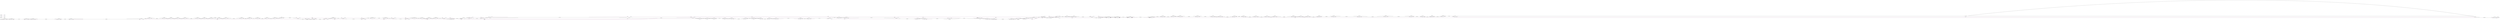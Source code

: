 digraph REFERENCE {
	graph [rankdir=LR splines=spline]
	node [color=black fillcolor=grey fixedsize=true shape=cds]
	edge [arrowhead=vee arrowsize=0.5 color=black penwidth=2]
	"156REF" [label="chrI 156 REF" width=1.2]
	"156REF" -> "157REF"
	"157REF" [label="chrI 157 REF" width=1.2]
	"157REF" -> "167REF"
	"167REF" [label="chrI 167 REF" width=1.2]
	"167REF" -> "168REF"
	"168REF" [label="chrI 168 REF" width=1.2]
	"168REF" -> "176REF"
	"176REF" [label="chrI 176 REF" width=7.2]
	"176REF" -> "177REF"
	"177REF" [label="chrI 177 REF" width=1.2]
	"177REF" -> "249REF"
	"249REF" [label="chrI 249 REF" width=1.2]
	"249REF" -> "250REF"
	"250REF" [label="chrI 250 REF" width=1.2]
	"250REF" -> "261REF"
	"261REF" [label="chrI 261 REF" width=15.8]
	"261REF" -> "262REF"
	"262REF" [label="chrI 262 REF" width=1.2]
	"262REF" -> "420REF"
	"420REF" [label="chrI 420 REF" width=5.4]
	"420REF" -> "421REF"
	"421REF" [label="chrI 421 REF" width=1.2]
	"421REF" -> "475REF"
	"475REF" [label="chrI 475 REF" width=3.2]
	"475REF" -> "476REF"
	"476REF" [label="chrI 476 REF" width=1.2]
	"476REF" -> "508REF"
	"508REF" [label="chrI 508 REF" width=2.0]
	"508REF" -> "509REF"
	"509REF" [label="chrI 509 REF" width=1.2]
	"509REF" -> "529REF"
	"529REF" [label="chrI 529 REF" width=7.3]
	"529REF" -> "530REF"
	"530REF" [label="chrI 530 REF" width=1.2]
	"530REF" -> "603REF"
	"603REF" [label="chrI 603 REF" width=1.2]
	"603REF" -> "604REF"
	"604REF" [label="chrI 604 REF" width=1.2]
	"604REF" -> "609REF"
	"609REF" [label="chrI 609 REF" width=1.2]
	"609REF" -> "610REF"
	"610REF" [label="chrI 610 REF" width=1.2]
	"610REF" -> "617REF"
	"617REF" [label="chrI 617 REF" width=1.5]
	"617REF" -> "618REF"
	"618REF" [label="chrI 618 REF" width=1.2]
	"618REF" -> "633REF"
	"633REF" [label="chrI 633 REF" width=5.8]
	"633REF" -> "634REF"
	"634REF" [label="chrI 634 REF" width=1.2]
	"634REF" -> "692REF"
	"692REF" [label="chrI 692 REF" width=1.2]
	"692REF" -> "693REF"
	"693REF" [label="chrI 693 REF" width=1.2]
	"693REF" -> "700REF"
	"700REF" [label="chrI 700 REF" width=1.2]
	"700REF" -> "701REF"
	"701REF" [label="chrI 701 REF" width=1.2]
	"701REF" -> "708REF"
	"708REF" [label="chrI 708 REF" width=2.0]
	"708REF" -> "709REF"
	"709REF" [label="chrI 709 REF" width=1.2]
	"709REF" -> "729REF"
	"729REF" [label="chrI 729 REF" width=1.2]
	"729REF" -> "730REF"
	"730REF" [label="chrI 730 REF" width=1.2]
	"730REF" -> "742REF"
	"742REF" [label="chrI 742 REF" width=8.2]
	"742REF" -> "743REF"
	"743REF" [label="chrI 743 REF" width=1.2]
	"743REF" -> "825REF"
	"825REF" [label="chrI 825 REF" width=2.1]
	"825REF" -> "826REF"
	"826REF" [label="chrI 826 REF" width=1.2]
	"826REF" -> "847REF"
	"847REF" [label="chrI 847 REF" width=2.2]
	"847REF" -> "848REF"
	"848REF" [label="chrI 848 REF" width=1.2]
	"848REF" -> "870REF"
	"870REF" [label="chrI 870 REF" width=3.2]
	"870REF" -> "871REF"
	"871REF" [label="chrI 871 REF" width=1.2]
	"871REF" -> "903REF"
	"903REF" [label="chrI 903 REF" width=2.0]
	"903REF" -> "904REF"
	"904REF" [label="chrI 904 REF" width=1.2]
	"904REF" -> "924REF"
	"924REF" [label="chrI 924 REF" width=1.2]
	"924REF" -> "925REF"
	"925REF" [label="chrI 925 REF" width=1.2]
	"925REF" -> "936REF"
	"936REF" [label="chrI 936 REF" width=4.2]
	"936REF" -> "937REF"
	"937REF" [label="chrI 937 REF" width=1.2]
	"937REF" -> "979REF"
	"979REF" [label="chrI 979 REF" width=2.7]
	"979REF" -> "980REF"
	"980REF" [label="chrI 980 REF" width=1.2]
	"980REF" -> "1007REF"
	"1007REF" [label="chrI 1007 REF" width=1.2]
	"1007REF" -> "1008REF"
	"1008REF" [label="chrI 1008 REF" width=1.2]
	"1008REF" -> "1012REF"
	"1012REF" [label="chrI 1012 REF" width=1.2]
	"1012REF" -> "1013REF"
	"1013REF" [label="chrI 1013 REF" width=1.2]
	"1013REF" -> "1024REF"
	"1024REF" [label="chrI 1024 REF" width=1.2]
	"1024REF" -> "1025REF"
	"1025REF" [label="chrI 1025 REF" width=1.2]
	"1025REF" -> "1034REF"
	"1034REF" [label="chrI 1034 REF" width=2.9]
	"1034REF" -> "1035REF"
	"1035REF" [label="chrI 1035 REF" width=1.2]
	"1035REF" -> "1064REF"
	"1064REF" [label="chrI 1064 REF" width=1.2]
	"1064REF" -> "1065REF"
	"1065REF" [label="chrI 1065 REF" width=1.2]
	"1065REF" -> "1073REF"
	"1073REF" [label="chrI 1073 REF" width=2.6]
	"1073REF" -> "1074REF"
	"1074REF" [label="chrI 1074 REF" width=1.2]
	"1074REF" -> "1100REF"
	"1100REF" [label="chrI 1100 REF" width=6.2]
	"1100REF" -> "1101REF"
	"1101REF" [label="chrI 1101 REF" width=1.2]
	"1101REF" -> "1163REF"
	"1163REF" [label="chrI 1163 REF" width=1.4]
	"1163REF" -> "1164REF"
	"1164REF" [label="chrI 1164 REF" width=1.2]
	"1164REF" -> "1178REF"
	"1178REF" [label="chrI 1178 REF" width=1.2]
	"1178REF" -> "1179REF"
	"1179REF" [label="chrI 1179 REF" width=1.2]
	"1179REF" -> "1183REF"
	"1183REF" [label="chrI 1183 REF" width=1.2]
	"1183REF" -> "1184REF"
	"1184REF" [label="chrI 1184 REF" width=1.2]
	"1184REF" -> "1196REF"
	"1196REF" [label="chrI 1196 REF" width=1.9]
	"1196REF" -> "1197REF"
	"1197REF" [label="chrI 1197 REF" width=1.2]
	"1197REF" -> "1216REF"
	"1216REF" [label="chrI 1216 REF" width=1.2]
	"1216REF" -> "1217REF"
	"1217REF" [label="chrI 1217 REF" width=1.2]
	"1217REF" -> "1229REF"
	"1229REF" [label="chrI 1229 REF" width=1.2]
	"1229REF" -> "1230REF"
	"1230REF" [label="chrI 1230 REF" width=1.2]
	"1230REF" -> "1237REF"
	"1237REF" [label="chrI 1237 REF" width=1.2]
	"1237REF" -> "1238REF"
	"1238REF" [label="chrI 1238 REF" width=1.2]
	"1238REF" -> "1244REF"
	"1244REF" [label="chrI 1244 REF" width=1.7]
	"1244REF" -> "1245REF"
	"1245REF" [label="chrI 1245 REF" width=1.2]
	"1245REF" -> "1262REF"
	"1262REF" [label="chrI 1262 REF" width=1.2]
	"1262REF" -> "1263REF"
	"1263REF" [label="chrI 1263 REF" width=1.2]
	"1263REF" -> "1274REF"
	"1274REF" [label="chrI 1274 REF" width=1.2]
	"1274REF" -> "1275REF"
	"1275REF" [label="chrI 1275 REF" width=1.2]
	"1275REF" -> "1278REF"
	"1278REF" [label="chrI 1278 REF" width=1.2]
	"1278REF" -> "1279REF"
	"1279REF" [label="chrI 1279 REF" width=1.2]
	"1279REF" -> "1283REF"
	"1283REF" [label="chrI 1283 REF" width=1.6]
	"1283REF" -> "1284REF"
	"1284REF" [label="chrI 1284 REF" width=1.2]
	"1284REF" -> "1300REF"
	"1300REF" [label="chrI 1300 REF" width=1.2]
	"1300REF" -> "1301REF"
	"1301REF" [label="chrI 1301 REF" width=1.2]
	"1301REF" -> "1302REF"
	"1302REF" [label="chrI 1302 REF" width=2.5]
	"1302REF" -> "1303REF"
	"1303REF" [label="chrI 1303 REF" width=1.2]
	"1303REF" -> "1328REF"
	"1328REF" [label="chrI 1328 REF" width=1.2]
	"1328REF" -> "1329REF"
	"1329REF" [label="chrI 1329 REF" width=1.2]
	"1329REF" -> "1333REF"
	"1333REF" [label="chrI 1333 REF" width=1.7]
	"1333REF" -> "1334REF"
	"1334REF" [label="chrI 1334 REF" width=1.2]
	"1334REF" -> "1351REF"
	"1351REF" [label="chrI 1351 REF" width=1.2]
	"1351REF" -> "1352REF"
	"1352REF" [label="chrI 1352 REF" width=1.2]
	"1352REF" -> "1363REF"
	"1363REF" [label="chrI 1363 REF" width=4.3]
	"1363REF" -> "1364REF"
	"1364REF" [label="chrI 1364 REF" width=1.2]
	"1364REF" -> "1407REF"
	"1407REF" [label="chrI 1407 REF" width=1.2]
	"1407REF" -> "1408REF"
	"1408REF" [label="chrI 1408 REF" width=1.2]
	"1408REF" -> "1413REF"
	"1413REF" [label="chrI 1413 REF" width=6.8]
	"1413REF" -> "1414REF"
	"1414REF" [label="chrI 1414 REF" width=1.2]
	"1414REF" -> "1482REF"
	"1482REF" [label="chrI 1482 REF" width=2.2]
	"1482REF" -> "1483REF"
	"1483REF" [label="chrI 1483 REF" width=1.2]
	"1483REF" -> "1505REF"
	"1505REF" [label="chrI 1505 REF" width=1.2]
	"1505REF" -> "1506REF"
	"1506REF" [label="chrI 1506 REF" width=1.2]
	"1506REF" -> "1517REF"
	"1517REF" [label="chrI 1517 REF" width=2.8]
	"1517REF" -> "1518REF"
	"1518REF" [label="chrI 1518 REF" width=1.2]
	"1518REF" -> "1546REF"
	"1546REF" [label="chrI 1546 REF" width=1.2]
	"1546REF" -> "1547REF"
	"1547REF" [label="chrI 1547 REF" width=1.2]
	"1547REF" -> "1557REF"
	"1557REF" [label="chrI 1557 REF" width=14.8]
	"1557REF" -> "1558REF"
	"1558REF" [label="chrI 1558 REF" width=1.2]
	"1558REF" -> "1706REF"
	"1706REF" [label="chrI 1706 REF" width=2.5]
	"1706REF" -> "1707REF"
	"1707REF" [label="chrI 1707 REF" width=1.2]
	"1707REF" -> "1732REF"
	"1732REF" [label="chrI 1732 REF" width=1.9]
	"1732REF" -> "1733REF"
	"1733REF" [label="chrI 1733 REF" width=1.2]
	"1733REF" -> "1752REF"
	"1752REF" [label="chrI 1752 REF" width=2.8]
	"1752REF" -> "1753REF"
	"1753REF" [label="chrI 1753 REF" width=1.2]
	"1753REF" -> "1781REF"
	"1781REF" [label="chrI 1781 REF" width=1.6]
	"1781REF" -> "1782REF"
	"1782REF" [label="chrI 1782 REF" width=1.2]
	"1782REF" -> "1798REF"
	"1798REF" [label="chrI 1798 REF" width=5.5]
	"1798REF" -> "1799REF"
	"1799REF" [label="chrI 1799 REF" width=1.2]
	"1799REF" -> "1854REF"
	"1854REF" [label="chrI 1854 REF" width=12.2]
	"1854REF" -> "1855REF"
	"1855REF" [label="chrI 1855 REF" width=1.2]
	"1855REF" -> "1977REF"
	"1977REF" [label="chrI 1977 REF" width=1.4]
	"1977REF" -> "1978REF"
	"1978REF" [label="chrI 1978 REF" width=1.2]
	"1978REF" -> "1992REF"
	"1992REF" [label="chrI 1992 REF" width=15.2]
	"1992REF" -> "1993REF"
	"1993REF" [label="chrI 1993 REF" width=1.2]
	"1993REF" -> "2145REF"
	"2145REF" [label="chrI 2145 REF" width=6.0]
	"2145REF" -> "2146REF"
	"2146REF" [label="chrI 2146 REF" width=1.2]
	"2146REF" -> "2206REF"
	"2206REF" [label="chrI 2206 REF" width=1.6]
	"2206REF" -> "2207REF"
	"2207REF" [label="chrI 2207 REF" width=1.2]
	"2207REF" -> "2223REF"
	"2223REF" [label="chrI 2223 REF" width=1.2]
	"2223REF" -> "2224REF"
	"2224REF" [label="chrI 2224 REF" width=1.2]
	"2224REF" -> "2227REF"
	"2227REF" [label="chrI 2227 REF" width=9.4]
	"2227REF" -> "2228REF"
	"2228REF" [label="chrI 2228 REF" width=1.2]
	"2228REF" -> "2322REF"
	"2322REF" [label="chrI 2322 REF" width=1.2]
	"2322REF" -> "2323REF"
	"2323REF" [label="chrI 2323 REF" width=1.2]
	"2323REF" -> "2330REF"
	"2330REF" [label="chrI 2330 REF" width=1.2]
	"2330REF" -> "2331REF"
	"2331REF" [label="chrI 2331 REF" width=1.2]
	"2331REF" -> "2335REF"
	"2335REF" [label="chrI 2335 REF" width=1.2]
	"2335REF" -> "2336REF"
	"2336REF" [label="chrI 2336 REF" width=1.2]
	"2336REF" -> "2339REF"
	"2339REF" [label="chrI 2339 REF" width=1.2]
	"2339REF" -> "2340REF"
	"2340REF" [label="chrI 2340 REF" width=1.2]
	"2340REF" -> "2352REF"
	"2352REF" [label="chrI 2352 REF" width=1.7]
	"2352REF" -> "2353REF"
	"2353REF" [label="chrI 2353 REF" width=1.2]
	"2353REF" -> "2370REF"
	"2370REF" [label="chrI 2370 REF" width=1.2]
	"2370REF" -> "2371REF"
	"2371REF" [label="chrI 2371 REF" width=1.2]
	"2371REF" -> "2376REF"
	"2376REF" [label="chrI 2376 REF" width=2.8]
	"2376REF" -> "2377REF"
	"2377REF" [label="chrI 2377 REF" width=1.2]
	"2377REF" -> "2405REF"
	"2405REF" [label="chrI 2405 REF" width=1.2]
	"2405REF" -> "2406REF"
	"2406REF" [label="chrI 2406 REF" width=1.2]
	"2406REF" -> "2412REF"
	"2412REF" [label="chrI 2412 REF" width=7.4]
	"2412REF" -> "2413REF"
	"2413REF" [label="chrI 2413 REF" width=1.2]
	"2413REF" -> "2487REF"
	"2487REF" [label="chrI 2487 REF" width=2.3]
	"2487REF" -> "2488REF"
	"2488REF" [label="chrI 2488 REF" width=1.2]
	"2488REF" -> "2511REF"
	"2511REF" [label="chrI 2511 REF" width=1.2]
	"2511REF" -> "2512REF"
	"2512REF" [label="chrI 2512 REF" width=1.2]
	"2512REF" -> "2523REF"
	"2523REF" [label="chrI 2523 REF" width=1.7]
	"2523REF" -> "2524REF"
	"2524REF" [label="chrI 2524 REF" width=1.2]
	"2524REF" -> "2541REF"
	"2541REF" [label="chrI 2541 REF" width=4.5]
	"2541REF" -> "2542REF"
	"2542REF" [label="chrI 2542 REF" width=1.2]
	"2542REF" -> "2587REF"
	"2587REF" [label="chrI 2587 REF" width=11.7]
	"2587REF" -> "2588REF"
	"2588REF" [label="chrI 2588 REF" width=1.2]
	"2588REF" -> "2705REF"
	"2705REF" [label="chrI 2705 REF" width=4.1]
	"2705REF" -> "2706REF"
	"2706REF" [label="chrI 2706 REF" width=1.2]
	"2706REF" -> "2747REF"
	"2747REF" [label="chrI 2747 REF" width=4.1]
	"2747REF" -> "2748REF"
	"2748REF" [label="chrI 2748 REF" width=1.2]
	"2748REF" -> "2789REF"
	"2789REF" [label="chrI 2789 REF" width=1.2]
	"2789REF" -> "2790REF"
	"2790REF" [label="chrI 2790 REF" width=1.2]
	"2790REF" -> "2796REF"
	"2796REF" [label="chrI 2796 REF" width=9.3]
	"2796REF" -> "2797REF"
	"2797REF" [label="chrI 2797 REF" width=1.2]
	"2797REF" -> "2890REF"
	"2890REF" [label="chrI 2890 REF" width=7.8]
	"2890REF" -> "2891REF"
	"2891REF" [label="chrI 2891 REF" width=1.2]
	"2891REF" -> "2969REF"
	"2969REF" [label="chrI 2969 REF" width=1.6]
	"2969REF" -> "2970REF"
	"2970REF" [label="chrI 2970 REF" width=1.2]
	"2970REF" -> "2986REF"
	"2986REF" [label="chrI 2986 REF" width=6.8]
	"2986REF" -> "2987REF"
	"2987REF" [label="chrI 2987 REF" width=1.2]
	"2987REF" -> "3055REF"
	"3055REF" [label="chrI 3055 REF" width=3.0]
	"3055REF" -> "3056REF"
	"3056REF" [label="chrI 3056 REF" width=1.2]
	"3056REF" -> "3086REF"
	"3086REF" [label="chrI 3086 REF" width=5.3]
	"3086REF" -> "3087REF"
	"3087REF" [label="chrI 3087 REF" width=1.2]
	"3087REF" -> "3140REF"
	"3140REF" [label="chrI 3140 REF" width=4.5]
	"3140REF" -> "3141REF"
	"3141REF" [label="chrI 3141 REF" width=1.2]
	"3141REF" -> "3186REF"
	"3186REF" [label="chrI 3186 REF" width=1.9]
	"3186REF" -> "3187REF"
	"3187REF" [label="chrI 3187 REF" width=1.2]
	"3187REF" -> "3206REF"
	"3206REF" [label="chrI 3206 REF" width=10.3]
	"3206REF" -> "3207REF"
	"3207REF" [label="chrI 3207 REF" width=1.2]
	"3207REF" -> "3310REF"
	"3310REF" [label="chrI 3310 REF" width=1.6]
	"3310REF" -> "3311REF"
	"3311REF" [label="chrI 3311 REF" width=1.2]
	"3311REF" -> "3327REF"
	"3327REF" [label="chrI 3327 REF" width=1.3]
	"3327REF" -> "3328REF"
	"3328REF" [label="chrI 3328 REF" width=1.2]
	"3328REF" -> "3341REF"
	"3341REF" [label="chrI 3341 REF" width=4.6]
	"3341REF" -> "3342REF"
	"3342REF" [label="chrI 3342 REF" width=1.2]
	"3342REF" -> "3388REF"
	"3388REF" [label="chrI 3388 REF" width=7.2]
	"3388REF" -> "3389REF"
	"3389REF" [label="chrI 3389 REF" width=1.2]
	"3389REF" -> "3461REF"
	"3461REF" [label="chrI 3461 REF" width=15.7]
	"3461REF" -> "3462REF"
	"3462REF" [label="chrI 3462 REF" width=1.2]
	"3462REF" -> "3619REF"
	"3619REF" [label="chrI 3619 REF" width=16.4]
	"3619REF" -> "3620REF"
	"3620REF" [label="chrI 3620 REF" width=1.2]
	"3620REF" -> "3784REF"
	"3784REF" [label="chrI 3784 REF" width=15.6]
	"3784REF" -> "3785REF"
	"3785REF" [label="chrI 3785 REF" width=1.2]
	"3785REF" -> "3941REF"
	"3941REF" [label="chrI 3941 REF" width=4.7]
	"3941REF" -> "3942REF"
	"3942REF" [label="chrI 3942 REF" width=1.2]
	"3942REF" -> "3989REF"
	"3989REF" [label="chrI 3989 REF" width=3.1]
	"3989REF" -> "3990REF"
	"3990REF" [label="chrI 3990 REF" width=1.2]
	"3990REF" -> "4021REF"
	"4021REF" [label="chrI 4021 REF" width=4.4]
	"4021REF" -> "4022REF"
	"4022REF" [label="chrI 4022 REF" width=1.2]
	"4022REF" -> "4066REF"
	"4066REF" [label="chrI 4066 REF" width=5.2]
	"4066REF" -> "4067REF"
	"4067REF" [label="chrI 4067 REF" width=1.2]
	"4067REF" -> "4119REF"
	"4119REF" [label="chrI 4119 REF" width=787.6]
	"4119REF" -> "4120REF"
	"4120REF" [label="chrI 4120 REF" width=1.2]
	"4120REF" -> "11996REF"
	"11996REF" [label="chrI 11996 REF" width=12.1]
	"11996REF" -> "11997REF"
	"11997REF" [label="chrI 11997 REF" width=1.2]
	"11997REF" -> "12118REF"
	"12118REF" [label="chrI 12118 REF"]
	"12119REF" [label="chrI 12119 REF"]
	"12118REF" -> "12119REF"
	REF [label=Reference width=1.6]
	REF_ [label=Path]
	REF -> REF_
	subgraph j11small {
		node [color="#7baac4" fillcolor="#2d6686" shape=cds]
		edge [arrowhead=vee arrowsize=0.5 color="#b78daf" penwidth=4]
		"1274REF" [label="chrI 1274 REF" width=1.2]
		"1274REF" -> "1275G" [label=j11small]
		"1275G" [label="chrI 1275 G" width=1.2]
		"1275G" -> "1283REF" [label=j11small]
		"1283REF" [label="chrI 1283 REF" width=1.6]
		"1283REF" -> "1284C" [label=j11small]
		"1284C" [label="chrI 1284 C" width=1.2]
		"1284C" -> "1300REF" [label=j11small]
		"1300REF" [label="chrI 1300 REF" width=103.8]
		"1300REF" -> "1301A" [label=j11small]
		"1301A" [label="chrI 1301 A" width=1.2]
		"1301A" -> "2339REF" [label=j11small]
		"2339REF" [label="chrI 2339 REF"]
		"2340C" [label="chrI 2340 C"]
		"2339REF" -> "2340C"
		j11small [label=j11small]
		j11small_ [label=Path]
		j11small -> j11small_
	}
	subgraph mf1small {
		node [color="#7baac4" fillcolor="#2d6686" shape=cds]
		edge [arrowhead=vee arrowsize=0.5 color="#b78daf" penwidth=4]
		"508REF" [label="chrI 508 REF" width=2.0]
		"508REF" -> "509A" [label=mf1small]
		"509A" [label="chrI 509 A" width=1.2]
		"509A" -> "529REF" [label=mf1small]
		"529REF" [label="chrI 529 REF" width=7.3]
		"529REF" -> "530G" [label=mf1small]
		"530G" [label="chrI 530 G" width=1.2]
		"530G" -> "603REF" [label=mf1small]
		"603REF" [label="chrI 603 REF" width=1.2]
		"603REF" -> "604T" [label=mf1small]
		"604T" [label="chrI 604 T" width=1.2]
		"604T" -> "609REF" [label=mf1small]
		"609REF" [label="chrI 609 REF" width=1.2]
		"609REF" -> "610A" [label=mf1small]
		"610A" [label="chrI 610 A" width=1.2]
		"610A" -> "617REF" [label=mf1small]
		"617REF" [label="chrI 617 REF" width=1.5]
		"617REF" -> "618C" [label=mf1small]
		"618C" [label="chrI 618 C" width=1.2]
		"618C" -> "633REF" [label=mf1small]
		"633REF" [label="chrI 633 REF" width=5.8]
		"633REF" -> "634T" [label=mf1small]
		"634T" [label="chrI 634 T" width=1.2]
		"634T" -> "692REF" [label=mf1small]
		"692REF" [label="chrI 692 REF" width=1.2]
		"692REF" -> "693A" [label=mf1small]
		"693A" [label="chrI 693 A" width=1.2]
		"693A" -> "700REF" [label=mf1small]
		"700REF" [label="chrI 700 REF" width=1.2]
		"700REF" -> "701AAT" [label=mf1small]
		"701AAT" [label="chrI 701 AAT" width=1.2]
		"701AAT" -> "708G" [label=mf1small]
		"708G" [label="chrI 708 G" width=2.0]
		"708G" -> "709C" [label=mf1small]
		"709C" [label="chrI 709 C" width=1.2]
		"709C" -> "729REF" [label=mf1small]
		"729REF" [label="chrI 729 REF" width=1.2]
		"729REF" -> "730T" [label=mf1small]
		"730T" [label="chrI 730 T" width=1.2]
		"730T" -> "742REF" [label=mf1small]
		"742REF" [label="chrI 742 REF" width=8.2]
		"742REF" -> "743T" [label=mf1small]
		"743T" [label="chrI 743 T" width=1.2]
		"743T" -> "825REF" [label=mf1small]
		"825REF" [label="chrI 825 REF" width=2.1]
		"825REF" -> "826C" [label=mf1small]
		"826C" [label="chrI 826 C" width=1.2]
		"826C" -> "847REF" [label=mf1small]
		"847REF" [label="chrI 847 REF" width=2.2]
		"847REF" -> "848T" [label=mf1small]
		"848T" [label="chrI 848 T" width=1.2]
		"848T" -> "870REF" [label=mf1small]
		"870REF" [label="chrI 870 REF" width=3.2]
		"870REF" -> "871C" [label=mf1small]
		"871C" [label="chrI 871 C" width=1.2]
		"871C" -> "903REF" [label=mf1small]
		"903REF" [label="chrI 903 REF" width=2.0]
		"903REF" -> "904A" [label=mf1small]
		"904A" [label="chrI 904 A" width=1.2]
		"904A" -> "924REF" [label=mf1small]
		"924REF" [label="chrI 924 REF" width=1.2]
		"924REF" -> "925C" [label=mf1small]
		"925C" [label="chrI 925 C" width=1.2]
		"925C" -> "936REF" [label=mf1small]
		"936REF" [label="chrI 936 REF" width=8.7]
		"936REF" -> "937T" [label=mf1small]
		"937T" [label="chrI 937 T" width=1.2]
		"937T" -> "1024REF" [label=mf1small]
		"1024REF" [label="chrI 1024 REF" width=1.2]
		"1024REF" -> "1025T" [label=mf1small]
		"1025T" [label="chrI 1025 T" width=1.2]
		"1025T" -> "1034REF" [label=mf1small]
		"1034REF" [label="chrI 1034 REF" width=3.8]
		"1034REF" -> "1035T" [label=mf1small]
		"1035T" [label="chrI 1035 T" width=1.2]
		"1035T" -> "1073REF" [label=mf1small]
		"1073REF" [label="chrI 1073 REF" width=2.6]
		"1073REF" -> "1074A" [label=mf1small]
		"1074A" [label="chrI 1074 A" width=1.2]
		"1074A" -> "1100REF" [label=mf1small]
		"1100REF" [label="chrI 1100 REF" width=6.2]
		"1100REF" -> "1101A" [label=mf1small]
		"1101A" [label="chrI 1101 A" width=1.2]
		"1101A" -> "1163REF" [label=mf1small]
		"1163REF" [label="chrI 1163 REF" width=1.9]
		"1163REF" -> "1164C" [label=mf1small]
		"1164C" [label="chrI 1164 C" width=1.2]
		"1164C" -> "1183REF" [label=mf1small]
		"1183REF" [label="chrI 1183 REF" width=1.2]
		"1183REF" -> "1184T" [label=mf1small]
		"1184T" [label="chrI 1184 T" width=1.2]
		"1184T" -> "1196REF" [label=mf1small]
		"1196REF" [label="chrI 1196 REF" width=1.9]
		"1196REF" -> "1197T" [label=mf1small]
		"1197T" [label="chrI 1197 T" width=1.2]
		"1197T" -> "1216REF" [label=mf1small]
		"1216REF" [label="chrI 1216 REF" width=1.2]
		"1216REF" -> "1217T" [label=mf1small]
		"1217T" [label="chrI 1217 T" width=1.2]
		"1217T" -> "1229REF" [label=mf1small]
		"1229REF" [label="chrI 1229 REF" width=1.2]
		"1229REF" -> "1230A" [label=mf1small]
		"1230A" [label="chrI 1230 A" width=1.2]
		"1230A" -> "1237REF" [label=mf1small]
		"1237REF" [label="chrI 1237 REF" width=2.4]
		"1237REF" -> "1238T" [label=mf1small]
		"1238T" [label="chrI 1238 T" width=1.2]
		"1238T" -> "1262REF" [label=mf1small]
		"1262REF" [label="chrI 1262 REF" width=1.5]
		"1262REF" -> "1263T" [label=mf1small]
		"1263T" [label="chrI 1263 T" width=1.2]
		"1263T" -> "1278REF" [label=mf1small]
		"1278REF" [label="chrI 1278 REF" width=4.9]
		"1278REF" -> "1279T" [label=mf1small]
		"1279T" [label="chrI 1279 T" width=1.2]
		"1279T" -> "1328REF" [label=mf1small]
		"1328REF" [label="chrI 1328 REF" width=1.2]
		"1328REF" -> "1329A" [label=mf1small]
		"1329A" [label="chrI 1329 A" width=1.2]
		"1329A" -> "1333REF" [label=mf1small]
		"1333REF" [label="chrI 1333 REF" width=1.7]
		"1333REF" -> "1334T" [label=mf1small]
		"1334T" [label="chrI 1334 T" width=1.2]
		"1334T" -> "1351REF" [label=mf1small]
		"1351REF" [label="chrI 1351 REF" width=1.2]
		"1351REF" -> "1352G" [label=mf1small]
		"1352G" [label="chrI 1352 G" width=1.2]
		"1352G" -> "1363REF" [label=mf1small]
		"1363REF" [label="chrI 1363 REF" width=4.3]
		"1363REF" -> "1364C" [label=mf1small]
		"1364C" [label="chrI 1364 C" width=1.2]
		"1364C" -> "1407REF" [label=mf1small]
		"1407REF" [label="chrI 1407 REF" width=1.2]
		"1407REF" -> "1408T" [label=mf1small]
		"1408T" [label="chrI 1408 T" width=1.2]
		"1408T" -> "1413REF" [label=mf1small]
		"1413REF" [label="chrI 1413 REF" width=6.8]
		"1413REF" -> "1414A" [label=mf1small]
		"1414A" [label="chrI 1414 A" width=1.2]
		"1414A" -> "1482REF" [label=mf1small]
		"1482REF" [label="chrI 1482 REF" width=2.2]
		"1482REF" -> "1483A" [label=mf1small]
		"1483A" [label="chrI 1483 A" width=1.2]
		"1483A" -> "1505REF" [label=mf1small]
		"1505REF" [label="chrI 1505 REF" width=1.2]
		"1505REF" -> "1506G" [label=mf1small]
		"1506G" [label="chrI 1506 G" width=1.2]
		"1506G" -> "1517REF" [label=mf1small]
		"1517REF" [label="chrI 1517 REF" width=2.8]
		"1517REF" -> "1518C" [label=mf1small]
		"1518C" [label="chrI 1518 C" width=1.2]
		"1518C" -> "1546REF" [label=mf1small]
		"1546REF" [label="chrI 1546 REF" width=1.2]
		"1546REF" -> "1547A" [label=mf1small]
		"1547A" [label="chrI 1547 A" width=1.2]
		"1547A" -> "1557REF" [label=mf1small]
		"1557REF" [label="chrI 1557 REF" width=14.8]
		"1557REF" -> "1558A" [label=mf1small]
		"1558A" [label="chrI 1558 A" width=1.2]
		"1558A" -> "1706REF" [label=mf1small]
		"1706REF" [label="chrI 1706 REF" width=2.5]
		"1706REF" -> "1707G" [label=mf1small]
		"1707G" [label="chrI 1707 G" width=1.2]
		"1707G" -> "1732REF" [label=mf1small]
		"1732REF" [label="chrI 1732 REF" width=12.1]
		"1732REF" -> "1733A" [label=mf1small]
		"1733A" [label="chrI 1733 A" width=1.2]
		"1733A" -> "1854REF" [label=mf1small]
		"1854REF" [label="chrI 1854 REF" width=12.2]
		"1854REF" -> "1855A" [label=mf1small]
		"1855A" [label="chrI 1855 A" width=1.2]
		"1855A" -> "1977REF" [label=mf1small]
		"1977REF" [label="chrI 1977 REF" width=1.4]
		"1977REF" -> "1978A" [label=mf1small]
		"1978A" [label="chrI 1978 A" width=1.2]
		"1978A" -> "1992REF" [label=mf1small]
		"1992REF" [label="chrI 1992 REF" width=15.2]
		"1992REF" -> "1993C" [label=mf1small]
		"1993C" [label="chrI 1993 C" width=1.2]
		"1993C" -> "2145REF" [label=mf1small]
		"2145REF" [label="chrI 2145 REF" width=6.0]
		"2145REF" -> "2146A" [label=mf1small]
		"2146A" [label="chrI 2146 A" width=1.2]
		"2146A" -> "2206REF" [label=mf1small]
		"2206REF" [label="chrI 2206 REF" width=1.6]
		"2206REF" -> "2207G" [label=mf1small]
		"2207G" [label="chrI 2207 G" width=1.2]
		"2207G" -> "2223REF" [label=mf1small]
		"2223REF" [label="chrI 2223 REF" width=1.2]
		"2223REF" -> "2224AC" [label=mf1small]
		"2224AC" [label="chrI 2224 AC" width=1.2]
		"2224AC" -> "2227REF" [label=mf1small]
		"2227REF" [label="chrI 2227 REF" width=9.4]
		"2227REF" -> "2228G" [label=mf1small]
		"2228G" [label="chrI 2228 G" width=1.2]
		"2228G" -> "2322REF" [label=mf1small]
		"2322REF" [label="chrI 2322 REF" width=1.2]
		"2322REF" -> "2323T" [label=mf1small]
		"2323T" [label="chrI 2323 T" width=1.2]
		"2323T" -> "2330REF" [label=mf1small]
		"2330REF" [label="chrI 2330 REF" width=1.2]
		"2330REF" -> "2331C" [label=mf1small]
		"2331C" [label="chrI 2331 C" width=1.2]
		"2331C" -> "2335REF" [label=mf1small]
		"2335REF" [label="chrI 2335 REF" width=1.6]
		"2335REF" -> "2336TCTCC" [label=mf1small]
		"2336TCTCC" [label="chrI 2336 TCTCC" width=1.2]
		"2336TCTCC" -> "2352REF" [label=mf1small]
		"2352REF" [label="chrI 2352 REF" width=1.7]
		"2352REF" -> "2353C" [label=mf1small]
		"2353C" [label="chrI 2353 C" width=1.2]
		"2353C" -> "2370REF" [label=mf1small]
		"2370REF" [label="chrI 2370 REF" width=11.6]
		"2370REF" -> "2371A" [label=mf1small]
		"2371A" [label="chrI 2371 A" width=1.2]
		"2371A" -> "2487REF" [label=mf1small]
		"2487REF" [label="chrI 2487 REF" width=2.3]
		"2487REF" -> "2488A" [label=mf1small]
		"2488A" [label="chrI 2488 A" width=1.2]
		"2488A" -> "2511REF" [label=mf1small]
		"2511REF" [label="chrI 2511 REF" width=1.2]
		"2511REF" -> "2512G" [label=mf1small]
		"2512G" [label="chrI 2512 G" width=1.2]
		"2512G" -> "2523REF" [label=mf1small]
		"2523REF" [label="chrI 2523 REF" width=1.7]
		"2523REF" -> "2524C" [label=mf1small]
		"2524C" [label="chrI 2524 C" width=1.2]
		"2524C" -> "2541REF" [label=mf1small]
		"2541REF" [label="chrI 2541 REF" width=4.5]
		"2541REF" -> "2542G" [label=mf1small]
		"2542G" [label="chrI 2542 G" width=1.2]
		"2542G" -> "2587REF" [label=mf1small]
		"2587REF" [label="chrI 2587 REF" width=940.8]
		"2587REF" -> "2588T" [label=mf1small]
		"2588T" [label="chrI 2588 T" width=1.2]
		"2588T" -> "11996REF" [label=mf1small]
		"11996REF" [label="chrI 11996 REF" width=12.1]
		"11996REF" -> "11997A" [label=mf1small]
		"11997A" [label="chrI 11997 A" width=1.2]
		"11997A" -> "12118T" [label=mf1small]
		"12118T" [label="chrI 12118 T"]
		"12119REF" [label="chrI 12119 REF"]
		"12118T" -> "12119REF"
		mf1small [label=mf1small]
		mf1small_ [label=Path]
		mf1small -> mf1small_
	}
	subgraph yi38small {
		node [color="#7baac4" fillcolor="#2d6686" shape=cds]
		edge [arrowhead=vee arrowsize=0.5 color="#b78daf" penwidth=4]
		"156REF" [label="chrI 156 REF" width=1.2]
		"156REF" -> "157T" [label=yi38small]
		"157T" [label="chrI 157 T" width=1.2]
		"157T" -> "167REF" [label=yi38small]
		"167REF" [label="chrI 167 REF" width=1.2]
		"167REF" -> "168C" [label=yi38small]
		"168C" [label="chrI 168 C" width=1.2]
		"168C" -> "176REF" [label=yi38small]
		"176REF" [label="chrI 176 REF" width=7.2]
		"176REF" -> "177C" [label=yi38small]
		"177C" [label="chrI 177 C" width=1.2]
		"177C" -> "249REF" [label=yi38small]
		"249REF" [label="chrI 249 REF" width=1.2]
		"249REF" -> "250A" [label=yi38small]
		"250A" [label="chrI 250 A" width=1.2]
		"250A" -> "261REF" [label=yi38small]
		"261REF" [label="chrI 261 REF" width=15.8]
		"261REF" -> "262G" [label=yi38small]
		"262G" [label="chrI 262 G" width=1.2]
		"262G" -> "420REF" [label=yi38small]
		"420REF" [label="chrI 420 REF" width=5.4]
		"420REF" -> "421A" [label=yi38small]
		"421A" [label="chrI 421 A" width=1.2]
		"421A" -> "475REF" [label=yi38small]
		"475REF" [label="chrI 475 REF" width=50.3]
		"475REF" -> "476T" [label=yi38small]
		"476T" [label="chrI 476 T" width=1.2]
		"476T" -> "979REF" [label=yi38small]
		"979REF" [label="chrI 979 REF" width=2.7]
		"979REF" -> "980AC" [label=yi38small]
		"980AC" [label="chrI 980 AC" width=1.2]
		"980AC" -> "1007REF" [label=yi38small]
		"1007REF" [label="chrI 1007 REF" width=1.2]
		"1007REF" -> "1008GTATC" [label=yi38small]
		"1008GTATC" [label="chrI 1008 GTATC" width=1.2]
		"1008GTATC" -> "1012REF" [label=yi38small]
		"1012REF" [label="chrI 1012 REF" width=5.1]
		"1012REF" -> "1013C" [label=yi38small]
		"1013C" [label="chrI 1013 C" width=1.2]
		"1013C" -> "1064REF" [label=yi38small]
		"1064REF" [label="chrI 1064 REF" width=11.3]
		"1064REF" -> "1065T" [label=yi38small]
		"1065T" [label="chrI 1065 T" width=1.2]
		"1065T" -> "1178REF" [label=yi38small]
		"1178REF" [label="chrI 1178 REF" width=6.5]
		"1178REF" -> "1179T" [label=yi38small]
		"1179T" [label="chrI 1179 T" width=1.2]
		"1179T" -> "1244REF" [label=yi38small]
		"1244REF" [label="chrI 1244 REF" width=1.7]
		"1244REF" -> "1245A" [label=yi38small]
		"1245A" [label="chrI 1245 A" width=1.2]
		"1245A" -> "1262REF" [label=yi38small]
		"1262REF" [label="chrI 1262 REF" width=3.9]
		"1262REF" -> "1263T" [label="mf1small - yi38small" color=black style=dotted]
		"1263T" [label="chrI 1263 T" width=1.2]
		"1263T" -> "1302REF" [label=yi38small]
		"1302REF" [label="chrI 1302 REF" width=44.9]
		"1302REF" -> "1303T" [label=yi38small]
		"1303T" [label="chrI 1303 T" width=1.2]
		"1303T" -> "1752REF" [label=yi38small]
		"1752REF" [label="chrI 1752 REF" width=2.8]
		"1752REF" -> "1753A" [label=yi38small]
		"1753A" [label="chrI 1753 A" width=1.2]
		"1753A" -> "1781REF" [label=yi38small]
		"1781REF" [label="chrI 1781 REF" width=1.6]
		"1781REF" -> "1782T" [label=yi38small]
		"1782T" [label="chrI 1782 T" width=1.2]
		"1782T" -> "1798REF" [label=yi38small]
		"1798REF" [label="chrI 1798 REF" width=34.6]
		"1798REF" -> "1799A" [label=yi38small]
		"1799A" [label="chrI 1799 A" width=1.2]
		"1799A" -> "2145REF" [label=yi38small]
		"2145REF" [label="chrI 2145 REF" width=18.4]
		"2145REF" -> "2146A" [label="mf1small - yi38small" color=black style=dotted]
		"2146A" [label="chrI 2146 A" width=1.2]
		"2146A" -> "2330REF" [label=yi38small]
		"2330REF" [label="chrI 2330 REF" width=1.2]
		"2330REF" -> "2331C" [label="mf1small - yi38small" color=black style=dotted]
		"2331C" [label="chrI 2331 C" width=1.2]
		"2331C" -> "2339REF" [label=yi38small]
		"2339REF" [label="chrI 2339 REF" width=3.0]
		"2339REF" -> "2340C" [label="j11small - yi38small" color=black style=dotted]
		"2340C" [label="chrI 2340 C" width=1.2]
		"2340C" -> "2370REF" [label=yi38small]
		"2370REF" [label="chrI 2370 REF" width=1.2]
		"2370REF" -> "2371ACTA" [label=yi38small]
		"2371ACTA" [label="chrI 2371 ACTA" width=1.2]
		"2371ACTA" -> "2376REF" [label=yi38small]
		"2376REF" [label="chrI 2376 REF" width=2.8]
		"2376REF" -> "2377A" [label=yi38small]
		"2377A" [label="chrI 2377 A" width=1.2]
		"2377A" -> "2405REF" [label=yi38small]
		"2405REF" [label="chrI 2405 REF" width=1.2]
		"2405REF" -> "2406C" [label=yi38small]
		"2406C" [label="chrI 2406 C" width=1.2]
		"2406C" -> "2412REF" [label=yi38small]
		"2412REF" [label="chrI 2412 REF" width=9.8]
		"2412REF" -> "2413G" [label=yi38small]
		"2413G" [label="chrI 2413 G" width=1.2]
		"2413G" -> "2511REF" [label=yi38small]
		"2511REF" [label="chrI 2511 REF" width=1.2]
		"2511REF" -> "2512G" [label="mf1small - yi38small" color=black style=dotted]
		"2512G" [label="chrI 2512 G" width=1.2]
		"2512G" -> "2523REF" [label=yi38small]
		"2523REF" [label="chrI 2523 REF" width=1.7]
		"2523REF" -> "2524C" [label="mf1small - yi38small" color=black style=dotted]
		"2524C" [label="chrI 2524 C" width=1.2]
		"2524C" -> "2541REF" [label=yi38small]
		"2541REF" [label="chrI 2541 REF" width=4.5]
		"2541REF" -> "2542G" [label="mf1small - yi38small" color=black style=dotted]
		"2542G" [label="chrI 2542 G" width=1.2]
		"2542G" -> "2587REF" [label=yi38small]
		"2587REF" [label="chrI 2587 REF" width=11.7]
		"2587REF" -> "2588T" [label="mf1small - yi38small" color=black style=dotted]
		"2588T" [label="chrI 2588 T" width=1.2]
		"2588T" -> "2705REF" [label=yi38small]
		"2705REF" [label="chrI 2705 REF" width=4.1]
		"2705REF" -> "2706G" [label=yi38small]
		"2706G" [label="chrI 2706 G" width=1.2]
		"2706G" -> "2747REF" [label=yi38small]
		"2747REF" [label="chrI 2747 REF" width=4.1]
		"2747REF" -> "2748T" [label=yi38small]
		"2748T" [label="chrI 2748 T" width=1.2]
		"2748T" -> "2789REF" [label=yi38small]
		"2789REF" [label="chrI 2789 REF" width=1.2]
		"2789REF" -> "2790A" [label=yi38small]
		"2790A" [label="chrI 2790 A" width=1.2]
		"2790A" -> "2796REF" [label=yi38small]
		"2796REF" [label="chrI 2796 REF" width=9.3]
		"2796REF" -> "2797G" [label=yi38small]
		"2797G" [label="chrI 2797 G" width=1.2]
		"2797G" -> "2890REF" [label=yi38small]
		"2890REF" [label="chrI 2890 REF" width=7.8]
		"2890REF" -> "2891T" [label=yi38small]
		"2891T" [label="chrI 2891 T" width=1.2]
		"2891T" -> "2969REF" [label=yi38small]
		"2969REF" [label="chrI 2969 REF" width=1.6]
		"2969REF" -> "2970C" [label=yi38small]
		"2970C" [label="chrI 2970 C" width=1.2]
		"2970C" -> "2986REF" [label=yi38small]
		"2986REF" [label="chrI 2986 REF" width=6.8]
		"2986REF" -> "2987A" [label=yi38small]
		"2987A" [label="chrI 2987 A" width=1.2]
		"2987A" -> "3055REF" [label=yi38small]
		"3055REF" [label="chrI 3055 REF" width=3.0]
		"3055REF" -> "3056A" [label=yi38small]
		"3056A" [label="chrI 3056 A" width=1.2]
		"3056A" -> "3086REF" [label=yi38small]
		"3086REF" [label="chrI 3086 REF" width=5.3]
		"3086REF" -> "3087G" [label=yi38small]
		"3087G" [label="chrI 3087 G" width=1.2]
		"3087G" -> "3140REF" [label=yi38small]
		"3140REF" [label="chrI 3140 REF" width=4.5]
		"3140REF" -> "3141T" [label=yi38small]
		"3141T" [label="chrI 3141 T" width=1.2]
		"3141T" -> "3186REF" [label=yi38small]
		"3186REF" [label="chrI 3186 REF" width=1.9]
		"3186REF" -> "3187C" [label=yi38small]
		"3187C" [label="chrI 3187 C" width=1.2]
		"3187C" -> "3206REF" [label=yi38small]
		"3206REF" [label="chrI 3206 REF" width=10.3]
		"3206REF" -> "3207G" [label=yi38small]
		"3207G" [label="chrI 3207 G" width=1.2]
		"3207G" -> "3310REF" [label=yi38small]
		"3310REF" [label="chrI 3310 REF" width=1.6]
		"3310REF" -> "3311CCC" [label=yi38small]
		"3311CCC" [label="chrI 3311 CCC" width=1.2]
		"3311CCC" -> "3327REF" [label=yi38small]
		"3327REF" [label="chrI 3327 REF" width=1.3]
		"3327REF" -> "3328C" [label=yi38small]
		"3328C" [label="chrI 3328 C" width=1.2]
		"3328C" -> "3341REF" [label=yi38small]
		"3341REF" [label="chrI 3341 REF" width=4.6]
		"3341REF" -> "3342G" [label=yi38small]
		"3342G" [label="chrI 3342 G" width=1.2]
		"3342G" -> "3388REF" [label=yi38small]
		"3388REF" [label="chrI 3388 REF" width=7.2]
		"3388REF" -> "3389T" [label=yi38small]
		"3389T" [label="chrI 3389 T" width=1.2]
		"3389T" -> "3461REF" [label=yi38small]
		"3461REF" [label="chrI 3461 REF" width=15.7]
		"3461REF" -> "3462C" [label=yi38small]
		"3462C" [label="chrI 3462 C" width=1.2]
		"3462C" -> "3619REF" [label=yi38small]
		"3619REF" [label="chrI 3619 REF" width=16.4]
		"3619REF" -> "3620A" [label=yi38small]
		"3620A" [label="chrI 3620 A" width=1.2]
		"3620A" -> "3784REF" [label=yi38small]
		"3784REF" [label="chrI 3784 REF" width=15.6]
		"3784REF" -> "3785C" [label=yi38small]
		"3785C" [label="chrI 3785 C" width=1.2]
		"3785C" -> "3941REF" [label=yi38small]
		"3941REF" [label="chrI 3941 REF" width=4.7]
		"3941REF" -> "3942A" [label=yi38small]
		"3942A" [label="chrI 3942 A" width=1.2]
		"3942A" -> "3989REF" [label=yi38small]
		"3989REF" [label="chrI 3989 REF" width=3.1]
		"3989REF" -> "3990A" [label=yi38small]
		"3990A" [label="chrI 3990 A" width=1.2]
		"3990A" -> "4021REF" [label=yi38small]
		"4021REF" [label="chrI 4021 REF" width=4.4]
		"4021REF" -> "4022A" [label=yi38small]
		"4022A" [label="chrI 4022 A" width=1.2]
		"4022A" -> "4066REF" [label=yi38small]
		"4066REF" [label="chrI 4066 REF" width=5.2]
		"4066REF" -> "4067G" [label=yi38small]
		"4067G" [label="chrI 4067 G" width=1.2]
		"4067G" -> "4119A" [label=yi38small]
		"4119A" [label="chrI 4119 A"]
		"4120REF" [label="chrI 4120 REF"]
		"4119A" -> "4120REF"
		yi38small [label=yi38small]
		yi38small_ [label=Path]
		yi38small -> yi38small_
	}
}
